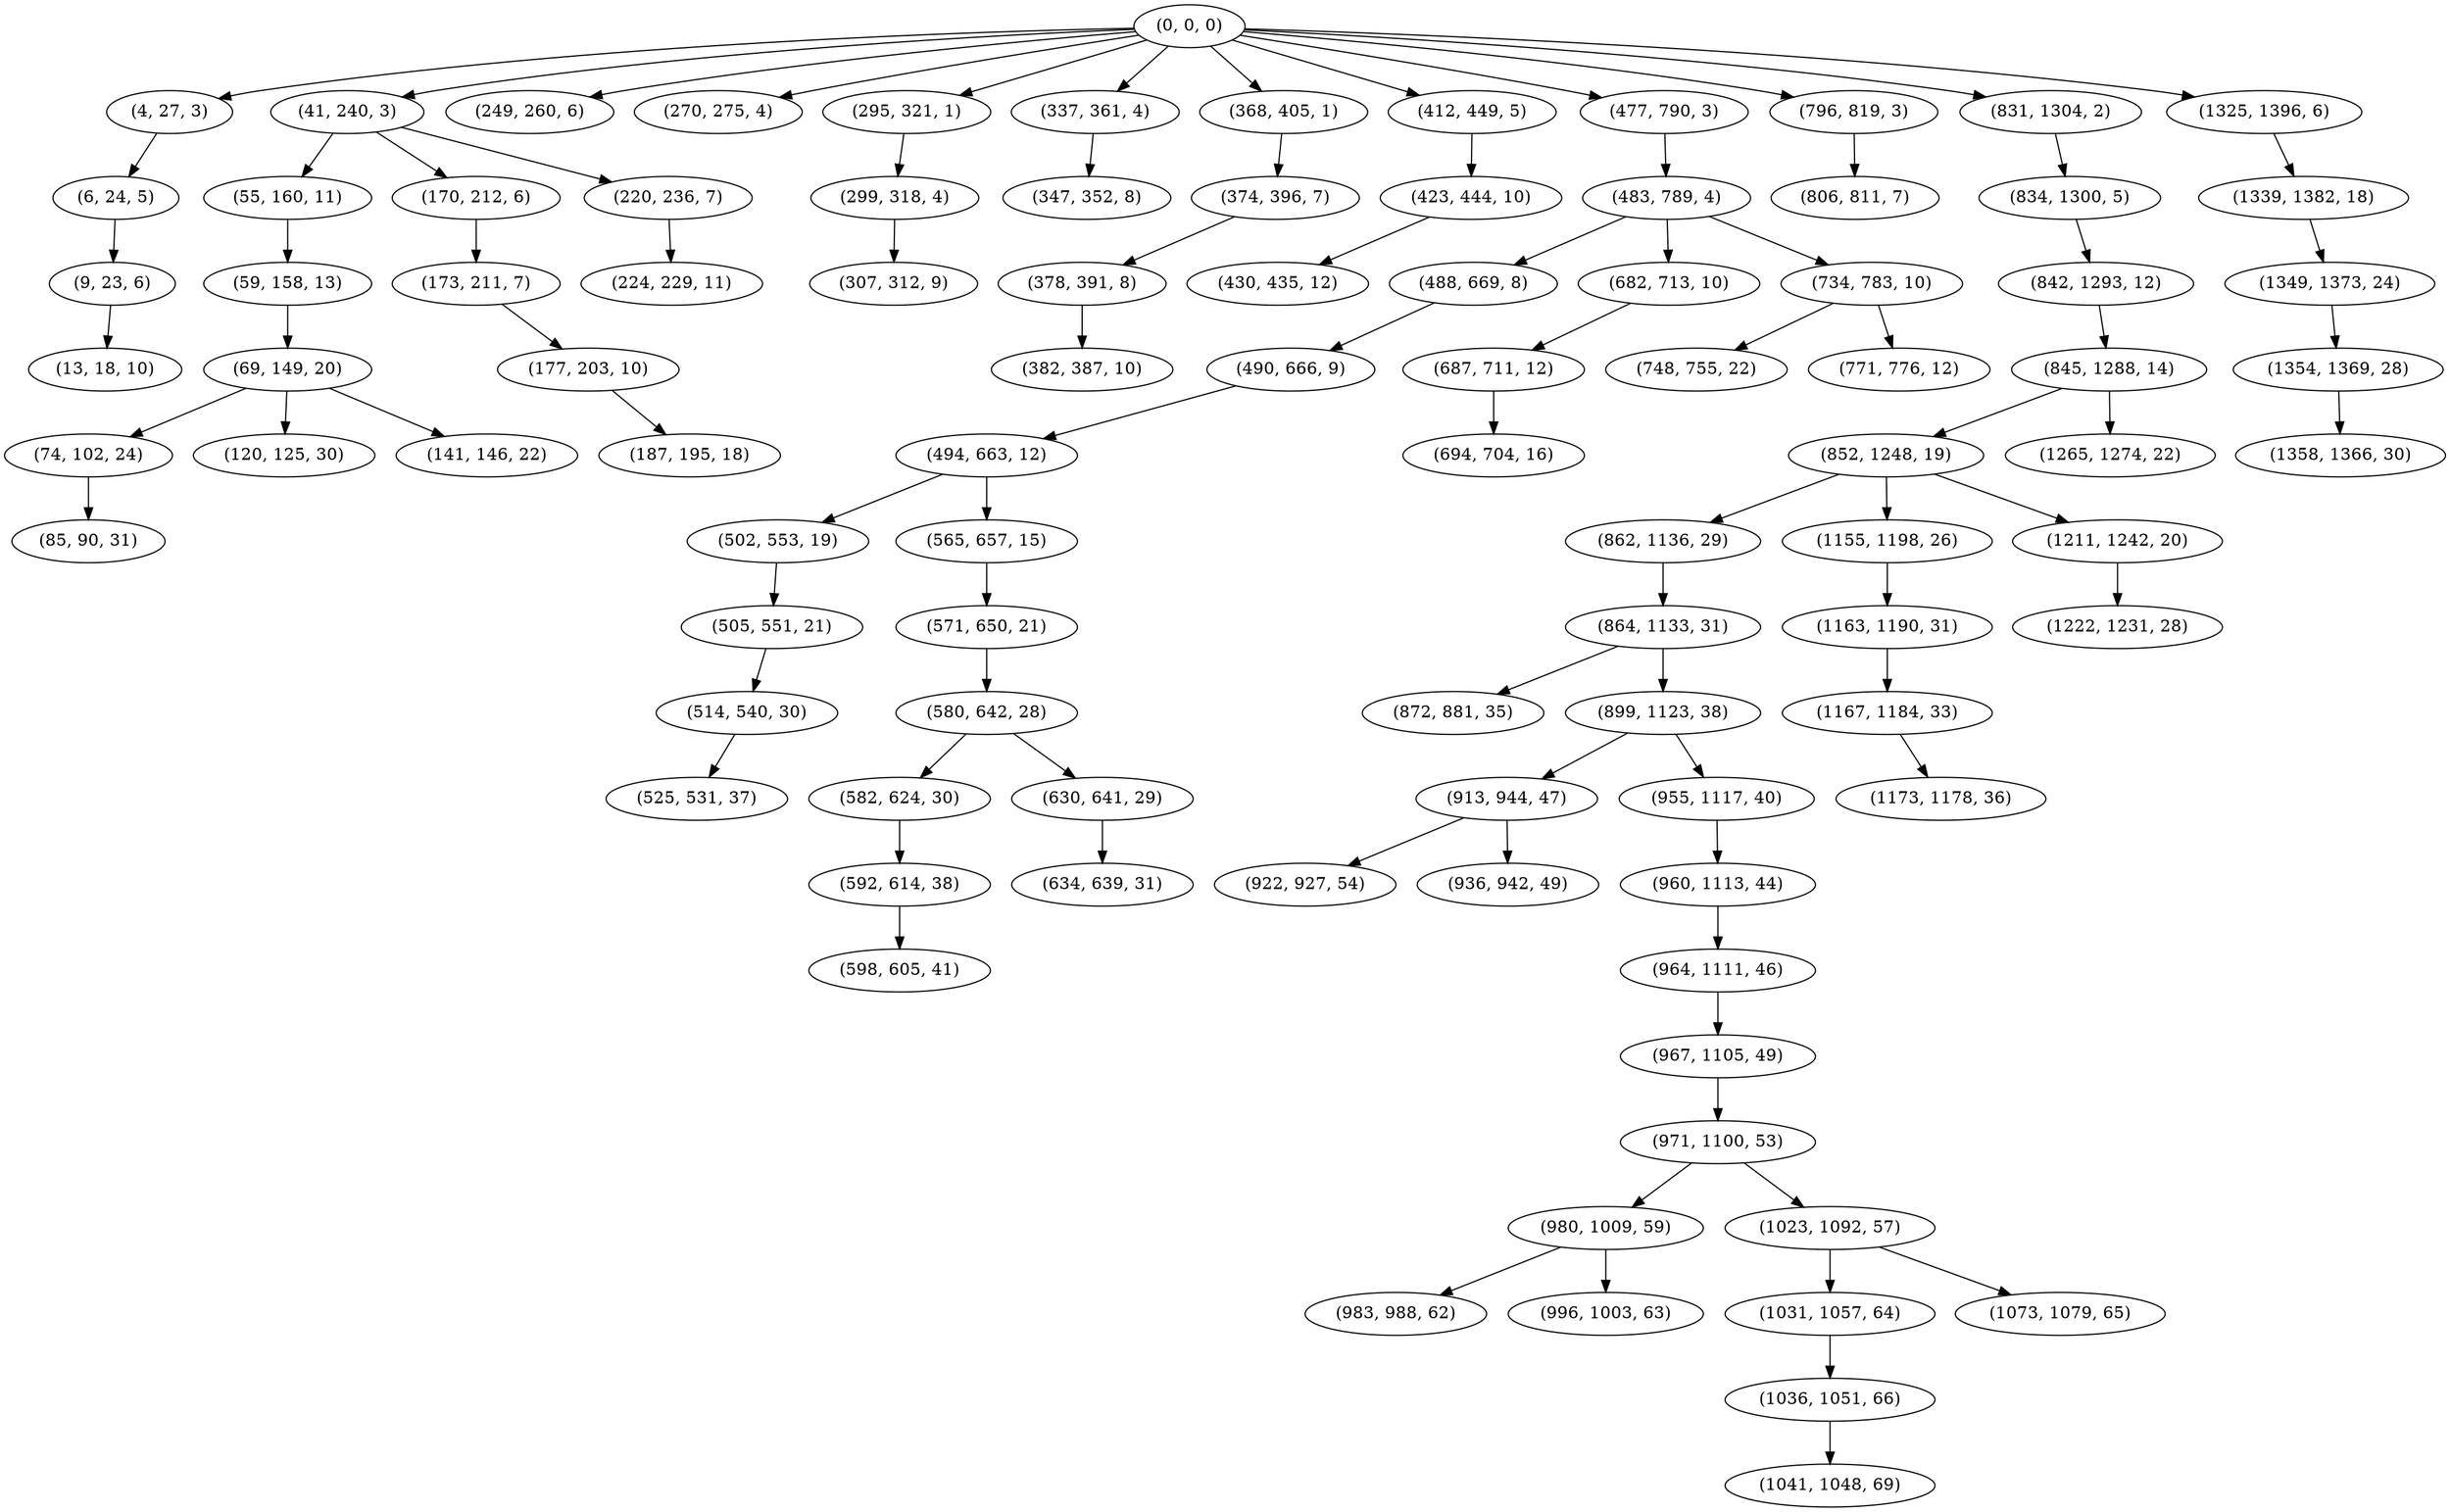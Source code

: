 digraph tree {
    "(0, 0, 0)";
    "(4, 27, 3)";
    "(6, 24, 5)";
    "(9, 23, 6)";
    "(13, 18, 10)";
    "(41, 240, 3)";
    "(55, 160, 11)";
    "(59, 158, 13)";
    "(69, 149, 20)";
    "(74, 102, 24)";
    "(85, 90, 31)";
    "(120, 125, 30)";
    "(141, 146, 22)";
    "(170, 212, 6)";
    "(173, 211, 7)";
    "(177, 203, 10)";
    "(187, 195, 18)";
    "(220, 236, 7)";
    "(224, 229, 11)";
    "(249, 260, 6)";
    "(270, 275, 4)";
    "(295, 321, 1)";
    "(299, 318, 4)";
    "(307, 312, 9)";
    "(337, 361, 4)";
    "(347, 352, 8)";
    "(368, 405, 1)";
    "(374, 396, 7)";
    "(378, 391, 8)";
    "(382, 387, 10)";
    "(412, 449, 5)";
    "(423, 444, 10)";
    "(430, 435, 12)";
    "(477, 790, 3)";
    "(483, 789, 4)";
    "(488, 669, 8)";
    "(490, 666, 9)";
    "(494, 663, 12)";
    "(502, 553, 19)";
    "(505, 551, 21)";
    "(514, 540, 30)";
    "(525, 531, 37)";
    "(565, 657, 15)";
    "(571, 650, 21)";
    "(580, 642, 28)";
    "(582, 624, 30)";
    "(592, 614, 38)";
    "(598, 605, 41)";
    "(630, 641, 29)";
    "(634, 639, 31)";
    "(682, 713, 10)";
    "(687, 711, 12)";
    "(694, 704, 16)";
    "(734, 783, 10)";
    "(748, 755, 22)";
    "(771, 776, 12)";
    "(796, 819, 3)";
    "(806, 811, 7)";
    "(831, 1304, 2)";
    "(834, 1300, 5)";
    "(842, 1293, 12)";
    "(845, 1288, 14)";
    "(852, 1248, 19)";
    "(862, 1136, 29)";
    "(864, 1133, 31)";
    "(872, 881, 35)";
    "(899, 1123, 38)";
    "(913, 944, 47)";
    "(922, 927, 54)";
    "(936, 942, 49)";
    "(955, 1117, 40)";
    "(960, 1113, 44)";
    "(964, 1111, 46)";
    "(967, 1105, 49)";
    "(971, 1100, 53)";
    "(980, 1009, 59)";
    "(983, 988, 62)";
    "(996, 1003, 63)";
    "(1023, 1092, 57)";
    "(1031, 1057, 64)";
    "(1036, 1051, 66)";
    "(1041, 1048, 69)";
    "(1073, 1079, 65)";
    "(1155, 1198, 26)";
    "(1163, 1190, 31)";
    "(1167, 1184, 33)";
    "(1173, 1178, 36)";
    "(1211, 1242, 20)";
    "(1222, 1231, 28)";
    "(1265, 1274, 22)";
    "(1325, 1396, 6)";
    "(1339, 1382, 18)";
    "(1349, 1373, 24)";
    "(1354, 1369, 28)";
    "(1358, 1366, 30)";
    "(0, 0, 0)" -> "(4, 27, 3)";
    "(0, 0, 0)" -> "(41, 240, 3)";
    "(0, 0, 0)" -> "(249, 260, 6)";
    "(0, 0, 0)" -> "(270, 275, 4)";
    "(0, 0, 0)" -> "(295, 321, 1)";
    "(0, 0, 0)" -> "(337, 361, 4)";
    "(0, 0, 0)" -> "(368, 405, 1)";
    "(0, 0, 0)" -> "(412, 449, 5)";
    "(0, 0, 0)" -> "(477, 790, 3)";
    "(0, 0, 0)" -> "(796, 819, 3)";
    "(0, 0, 0)" -> "(831, 1304, 2)";
    "(0, 0, 0)" -> "(1325, 1396, 6)";
    "(4, 27, 3)" -> "(6, 24, 5)";
    "(6, 24, 5)" -> "(9, 23, 6)";
    "(9, 23, 6)" -> "(13, 18, 10)";
    "(41, 240, 3)" -> "(55, 160, 11)";
    "(41, 240, 3)" -> "(170, 212, 6)";
    "(41, 240, 3)" -> "(220, 236, 7)";
    "(55, 160, 11)" -> "(59, 158, 13)";
    "(59, 158, 13)" -> "(69, 149, 20)";
    "(69, 149, 20)" -> "(74, 102, 24)";
    "(69, 149, 20)" -> "(120, 125, 30)";
    "(69, 149, 20)" -> "(141, 146, 22)";
    "(74, 102, 24)" -> "(85, 90, 31)";
    "(170, 212, 6)" -> "(173, 211, 7)";
    "(173, 211, 7)" -> "(177, 203, 10)";
    "(177, 203, 10)" -> "(187, 195, 18)";
    "(220, 236, 7)" -> "(224, 229, 11)";
    "(295, 321, 1)" -> "(299, 318, 4)";
    "(299, 318, 4)" -> "(307, 312, 9)";
    "(337, 361, 4)" -> "(347, 352, 8)";
    "(368, 405, 1)" -> "(374, 396, 7)";
    "(374, 396, 7)" -> "(378, 391, 8)";
    "(378, 391, 8)" -> "(382, 387, 10)";
    "(412, 449, 5)" -> "(423, 444, 10)";
    "(423, 444, 10)" -> "(430, 435, 12)";
    "(477, 790, 3)" -> "(483, 789, 4)";
    "(483, 789, 4)" -> "(488, 669, 8)";
    "(483, 789, 4)" -> "(682, 713, 10)";
    "(483, 789, 4)" -> "(734, 783, 10)";
    "(488, 669, 8)" -> "(490, 666, 9)";
    "(490, 666, 9)" -> "(494, 663, 12)";
    "(494, 663, 12)" -> "(502, 553, 19)";
    "(494, 663, 12)" -> "(565, 657, 15)";
    "(502, 553, 19)" -> "(505, 551, 21)";
    "(505, 551, 21)" -> "(514, 540, 30)";
    "(514, 540, 30)" -> "(525, 531, 37)";
    "(565, 657, 15)" -> "(571, 650, 21)";
    "(571, 650, 21)" -> "(580, 642, 28)";
    "(580, 642, 28)" -> "(582, 624, 30)";
    "(580, 642, 28)" -> "(630, 641, 29)";
    "(582, 624, 30)" -> "(592, 614, 38)";
    "(592, 614, 38)" -> "(598, 605, 41)";
    "(630, 641, 29)" -> "(634, 639, 31)";
    "(682, 713, 10)" -> "(687, 711, 12)";
    "(687, 711, 12)" -> "(694, 704, 16)";
    "(734, 783, 10)" -> "(748, 755, 22)";
    "(734, 783, 10)" -> "(771, 776, 12)";
    "(796, 819, 3)" -> "(806, 811, 7)";
    "(831, 1304, 2)" -> "(834, 1300, 5)";
    "(834, 1300, 5)" -> "(842, 1293, 12)";
    "(842, 1293, 12)" -> "(845, 1288, 14)";
    "(845, 1288, 14)" -> "(852, 1248, 19)";
    "(845, 1288, 14)" -> "(1265, 1274, 22)";
    "(852, 1248, 19)" -> "(862, 1136, 29)";
    "(852, 1248, 19)" -> "(1155, 1198, 26)";
    "(852, 1248, 19)" -> "(1211, 1242, 20)";
    "(862, 1136, 29)" -> "(864, 1133, 31)";
    "(864, 1133, 31)" -> "(872, 881, 35)";
    "(864, 1133, 31)" -> "(899, 1123, 38)";
    "(899, 1123, 38)" -> "(913, 944, 47)";
    "(899, 1123, 38)" -> "(955, 1117, 40)";
    "(913, 944, 47)" -> "(922, 927, 54)";
    "(913, 944, 47)" -> "(936, 942, 49)";
    "(955, 1117, 40)" -> "(960, 1113, 44)";
    "(960, 1113, 44)" -> "(964, 1111, 46)";
    "(964, 1111, 46)" -> "(967, 1105, 49)";
    "(967, 1105, 49)" -> "(971, 1100, 53)";
    "(971, 1100, 53)" -> "(980, 1009, 59)";
    "(971, 1100, 53)" -> "(1023, 1092, 57)";
    "(980, 1009, 59)" -> "(983, 988, 62)";
    "(980, 1009, 59)" -> "(996, 1003, 63)";
    "(1023, 1092, 57)" -> "(1031, 1057, 64)";
    "(1023, 1092, 57)" -> "(1073, 1079, 65)";
    "(1031, 1057, 64)" -> "(1036, 1051, 66)";
    "(1036, 1051, 66)" -> "(1041, 1048, 69)";
    "(1155, 1198, 26)" -> "(1163, 1190, 31)";
    "(1163, 1190, 31)" -> "(1167, 1184, 33)";
    "(1167, 1184, 33)" -> "(1173, 1178, 36)";
    "(1211, 1242, 20)" -> "(1222, 1231, 28)";
    "(1325, 1396, 6)" -> "(1339, 1382, 18)";
    "(1339, 1382, 18)" -> "(1349, 1373, 24)";
    "(1349, 1373, 24)" -> "(1354, 1369, 28)";
    "(1354, 1369, 28)" -> "(1358, 1366, 30)";
}
